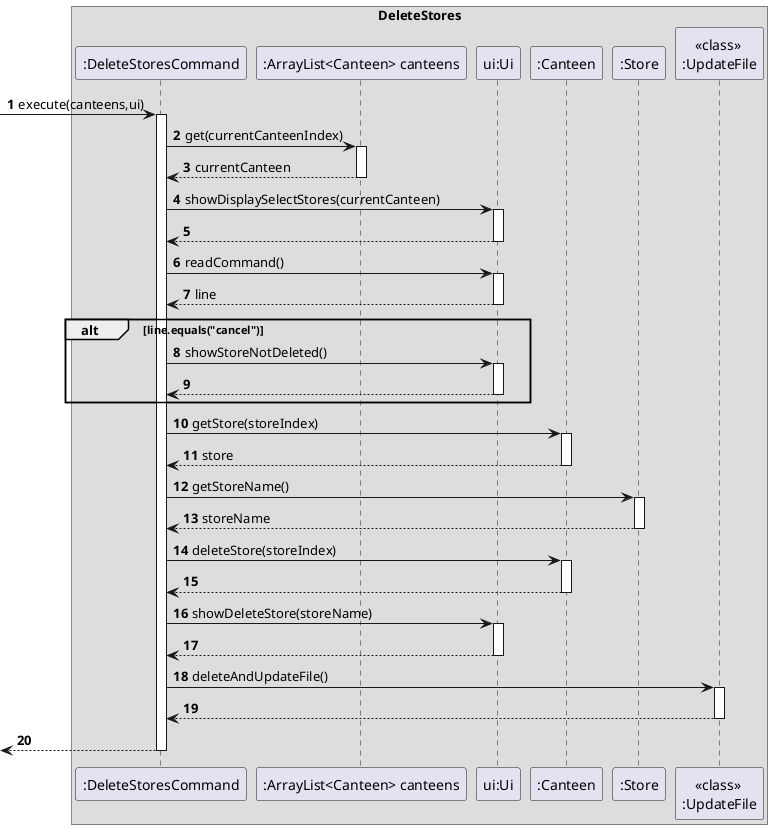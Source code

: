 @startuml
'https://plantuml.com/sequence-diagram

autonumber
box DeleteStores


->":DeleteStoresCommand": execute(canteens,ui)
activate ":DeleteStoresCommand"
    ":DeleteStoresCommand"->":ArrayList<Canteen> canteens":get(currentCanteenIndex)
    activate ":ArrayList<Canteen> canteens"
    ":ArrayList<Canteen> canteens"-->":DeleteStoresCommand":currentCanteen
    deactivate ":ArrayList<Canteen> canteens"
    ":DeleteStoresCommand"->"ui:Ui":showDisplaySelectStores(currentCanteen)
    activate "ui:Ui"
    "ui:Ui"-->":DeleteStoresCommand"
    deactivate "ui:Ui"
    ":DeleteStoresCommand"->"ui:Ui":readCommand()
    activate "ui:Ui"
    "ui:Ui"-->":DeleteStoresCommand":line
    deactivate "ui:Ui"
    alt line.equals("cancel")
        ":DeleteStoresCommand"->"ui:Ui":showStoreNotDeleted()
        activate "ui:Ui"
        "ui:Ui"-->":DeleteStoresCommand"
        deactivate "ui:Ui"
    end
    ":DeleteStoresCommand"->":Canteen":getStore(storeIndex)
    activate ":Canteen"
    ":Canteen"-->":DeleteStoresCommand":store
    deactivate ":Canteen"
    ":DeleteStoresCommand"->":Store":getStoreName()
    activate ":Store"
    ":Store" --> ":DeleteStoresCommand": storeName
    deactivate ":Store"
    ":DeleteStoresCommand"->":Canteen":deleteStore(storeIndex)
    activate ":Canteen"
    ":Canteen"-->":DeleteStoresCommand"
    deactivate ":Canteen"
    ":DeleteStoresCommand"->"ui:Ui":showDeleteStore(storeName)
    activate "ui:Ui"
    "ui:Ui"-->":DeleteStoresCommand"
    deactivate "ui:Ui"
    ":DeleteStoresCommand"->"<<class>> \n:UpdateFile":deleteAndUpdateFile()
    activate "<<class>> \n:UpdateFile"
    "<<class>> \n:UpdateFile" -->":DeleteStoresCommand"
    deactivate "<<class>> \n:UpdateFile"
<--":DeleteStoresCommand"
deactivate ":DeleteStoresCommand"
@enduml